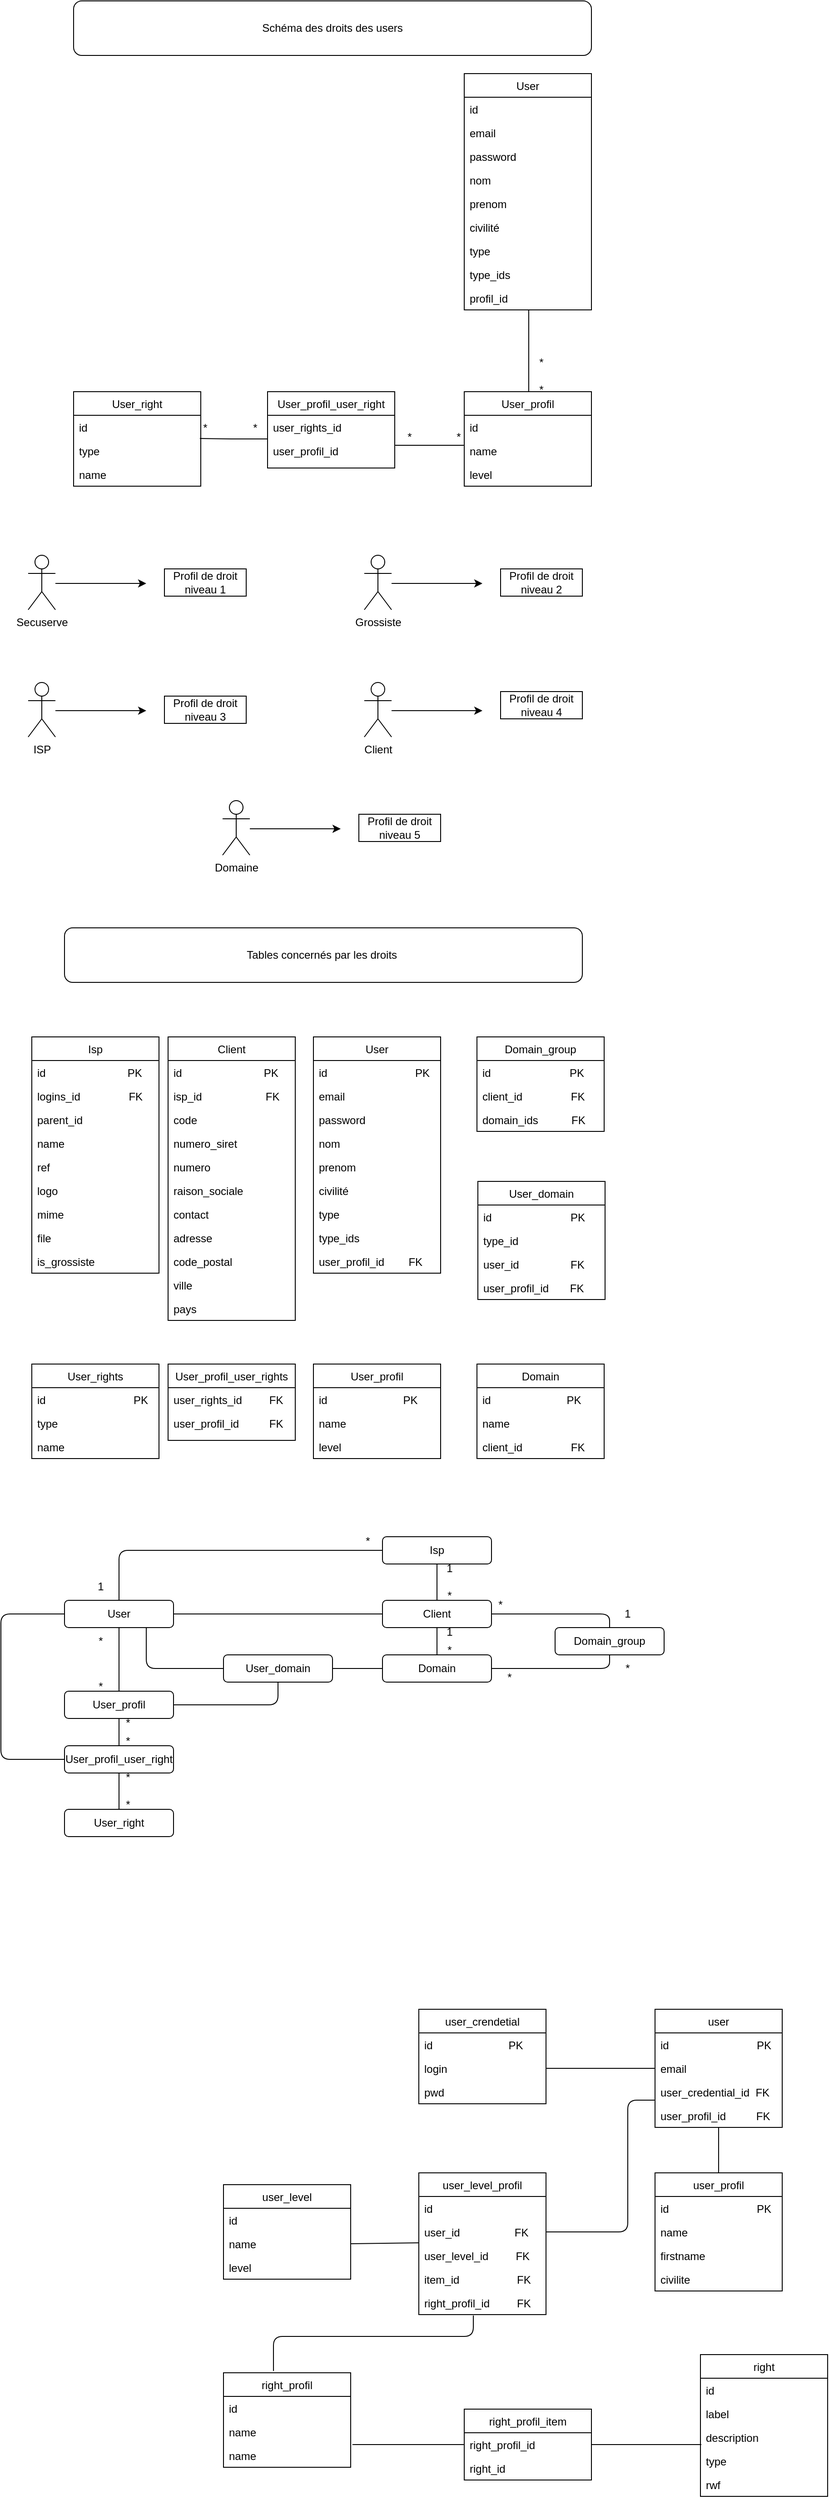 <mxfile version="14.9.9" type="github">
  <diagram id="45M3cRJ7KHBeyDSTx4aS" name="Page-1">
    <mxGraphModel dx="946" dy="646" grid="1" gridSize="10" guides="1" tooltips="1" connect="1" arrows="1" fold="1" page="1" pageScale="1" pageWidth="827" pageHeight="1169" math="0" shadow="0">
      <root>
        <mxCell id="0" />
        <mxCell id="1" parent="0" />
        <mxCell id="QAtQywHzIfSUDznNIs5P-142" value="Secuserve" style="shape=umlActor;verticalLabelPosition=bottom;verticalAlign=top;html=1;outlineConnect=0;" parent="1" vertex="1">
          <mxGeometry x="240" y="1280" width="30" height="60" as="geometry" />
        </mxCell>
        <mxCell id="QAtQywHzIfSUDznNIs5P-143" value="" style="endArrow=classic;html=1;" parent="1" edge="1">
          <mxGeometry width="50" height="50" relative="1" as="geometry">
            <mxPoint x="270" y="1311" as="sourcePoint" />
            <mxPoint x="370" y="1311" as="targetPoint" />
          </mxGeometry>
        </mxCell>
        <mxCell id="QAtQywHzIfSUDznNIs5P-144" value="Profil de droit niveau 1" style="rounded=0;whiteSpace=wrap;html=1;" parent="1" vertex="1">
          <mxGeometry x="390" y="1295" width="90" height="30" as="geometry" />
        </mxCell>
        <mxCell id="QAtQywHzIfSUDznNIs5P-145" value="Grossiste" style="shape=umlActor;verticalLabelPosition=bottom;verticalAlign=top;html=1;outlineConnect=0;" parent="1" vertex="1">
          <mxGeometry x="610" y="1280" width="30" height="60" as="geometry" />
        </mxCell>
        <mxCell id="QAtQywHzIfSUDznNIs5P-146" value="" style="endArrow=classic;html=1;" parent="1" edge="1">
          <mxGeometry width="50" height="50" relative="1" as="geometry">
            <mxPoint x="640" y="1311" as="sourcePoint" />
            <mxPoint x="740" y="1311" as="targetPoint" />
          </mxGeometry>
        </mxCell>
        <mxCell id="QAtQywHzIfSUDznNIs5P-147" value="ISP" style="shape=umlActor;verticalLabelPosition=bottom;verticalAlign=top;html=1;outlineConnect=0;" parent="1" vertex="1">
          <mxGeometry x="240" y="1420" width="30" height="60" as="geometry" />
        </mxCell>
        <mxCell id="QAtQywHzIfSUDznNIs5P-148" value="" style="endArrow=classic;html=1;" parent="1" edge="1">
          <mxGeometry width="50" height="50" relative="1" as="geometry">
            <mxPoint x="270" y="1451" as="sourcePoint" />
            <mxPoint x="370" y="1451" as="targetPoint" />
          </mxGeometry>
        </mxCell>
        <mxCell id="QAtQywHzIfSUDznNIs5P-149" value="Client" style="shape=umlActor;verticalLabelPosition=bottom;verticalAlign=top;html=1;outlineConnect=0;" parent="1" vertex="1">
          <mxGeometry x="610" y="1420" width="30" height="60" as="geometry" />
        </mxCell>
        <mxCell id="QAtQywHzIfSUDznNIs5P-150" value="" style="endArrow=classic;html=1;" parent="1" edge="1">
          <mxGeometry width="50" height="50" relative="1" as="geometry">
            <mxPoint x="640" y="1451" as="sourcePoint" />
            <mxPoint x="740" y="1451" as="targetPoint" />
          </mxGeometry>
        </mxCell>
        <mxCell id="QAtQywHzIfSUDznNIs5P-151" value="Domaine" style="shape=umlActor;verticalLabelPosition=bottom;verticalAlign=top;html=1;outlineConnect=0;" parent="1" vertex="1">
          <mxGeometry x="454" y="1550" width="30" height="60" as="geometry" />
        </mxCell>
        <mxCell id="QAtQywHzIfSUDznNIs5P-152" value="" style="endArrow=classic;html=1;" parent="1" edge="1">
          <mxGeometry width="50" height="50" relative="1" as="geometry">
            <mxPoint x="484" y="1581" as="sourcePoint" />
            <mxPoint x="584" y="1581" as="targetPoint" />
          </mxGeometry>
        </mxCell>
        <mxCell id="QAtQywHzIfSUDznNIs5P-153" value="Profil de droit niveau&amp;nbsp;2" style="rounded=0;whiteSpace=wrap;html=1;" parent="1" vertex="1">
          <mxGeometry x="760" y="1295" width="90" height="30" as="geometry" />
        </mxCell>
        <mxCell id="QAtQywHzIfSUDznNIs5P-154" value="Profil de droit niveau&amp;nbsp;3" style="rounded=0;whiteSpace=wrap;html=1;" parent="1" vertex="1">
          <mxGeometry x="390" y="1435" width="90" height="30" as="geometry" />
        </mxCell>
        <mxCell id="QAtQywHzIfSUDznNIs5P-155" value="Profil de droit niveau&amp;nbsp;5" style="rounded=0;whiteSpace=wrap;html=1;" parent="1" vertex="1">
          <mxGeometry x="604" y="1565" width="90" height="30" as="geometry" />
        </mxCell>
        <mxCell id="QAtQywHzIfSUDznNIs5P-156" value="Profil de droit niveau&amp;nbsp;4" style="rounded=0;whiteSpace=wrap;html=1;" parent="1" vertex="1">
          <mxGeometry x="760" y="1430" width="90" height="30" as="geometry" />
        </mxCell>
        <mxCell id="QAtQywHzIfSUDznNIs5P-157" value="User_profil" style="swimlane;fontStyle=0;childLayout=stackLayout;horizontal=1;startSize=26;horizontalStack=0;resizeParent=1;resizeParentMax=0;resizeLast=0;collapsible=1;marginBottom=0;" parent="1" vertex="1">
          <mxGeometry x="720" y="1100" width="140" height="104" as="geometry">
            <mxRectangle x="560" y="170" width="90" height="26" as="alternateBounds" />
          </mxGeometry>
        </mxCell>
        <mxCell id="QAtQywHzIfSUDznNIs5P-158" value="id" style="text;strokeColor=none;fillColor=none;align=left;verticalAlign=top;spacingLeft=4;spacingRight=4;overflow=hidden;rotatable=0;points=[[0,0.5],[1,0.5]];portConstraint=eastwest;" parent="QAtQywHzIfSUDznNIs5P-157" vertex="1">
          <mxGeometry y="26" width="140" height="26" as="geometry" />
        </mxCell>
        <mxCell id="QAtQywHzIfSUDznNIs5P-159" value="name" style="text;strokeColor=none;fillColor=none;align=left;verticalAlign=top;spacingLeft=4;spacingRight=4;overflow=hidden;rotatable=0;points=[[0,0.5],[1,0.5]];portConstraint=eastwest;" parent="QAtQywHzIfSUDznNIs5P-157" vertex="1">
          <mxGeometry y="52" width="140" height="26" as="geometry" />
        </mxCell>
        <mxCell id="QAtQywHzIfSUDznNIs5P-160" value="level" style="text;strokeColor=none;fillColor=none;align=left;verticalAlign=top;spacingLeft=4;spacingRight=4;overflow=hidden;rotatable=0;points=[[0,0.5],[1,0.5]];portConstraint=eastwest;" parent="QAtQywHzIfSUDznNIs5P-157" vertex="1">
          <mxGeometry y="78" width="140" height="26" as="geometry" />
        </mxCell>
        <mxCell id="QAtQywHzIfSUDznNIs5P-161" value="User_right" style="swimlane;fontStyle=0;childLayout=stackLayout;horizontal=1;startSize=26;horizontalStack=0;resizeParent=1;resizeParentMax=0;resizeLast=0;collapsible=1;marginBottom=0;" parent="1" vertex="1">
          <mxGeometry x="290" y="1100" width="140" height="104" as="geometry">
            <mxRectangle x="130" y="170" width="90" height="26" as="alternateBounds" />
          </mxGeometry>
        </mxCell>
        <mxCell id="QAtQywHzIfSUDznNIs5P-162" value="id" style="text;strokeColor=none;fillColor=none;align=left;verticalAlign=top;spacingLeft=4;spacingRight=4;overflow=hidden;rotatable=0;points=[[0,0.5],[1,0.5]];portConstraint=eastwest;" parent="QAtQywHzIfSUDznNIs5P-161" vertex="1">
          <mxGeometry y="26" width="140" height="26" as="geometry" />
        </mxCell>
        <mxCell id="QAtQywHzIfSUDznNIs5P-163" value="type" style="text;strokeColor=none;fillColor=none;align=left;verticalAlign=top;spacingLeft=4;spacingRight=4;overflow=hidden;rotatable=0;points=[[0,0.5],[1,0.5]];portConstraint=eastwest;" parent="QAtQywHzIfSUDznNIs5P-161" vertex="1">
          <mxGeometry y="52" width="140" height="26" as="geometry" />
        </mxCell>
        <mxCell id="QAtQywHzIfSUDznNIs5P-164" value="name" style="text;strokeColor=none;fillColor=none;align=left;verticalAlign=top;spacingLeft=4;spacingRight=4;overflow=hidden;rotatable=0;points=[[0,0.5],[1,0.5]];portConstraint=eastwest;" parent="QAtQywHzIfSUDznNIs5P-161" vertex="1">
          <mxGeometry y="78" width="140" height="26" as="geometry" />
        </mxCell>
        <mxCell id="QAtQywHzIfSUDznNIs5P-165" value="User_profil_user_right" style="swimlane;fontStyle=0;childLayout=stackLayout;horizontal=1;startSize=26;horizontalStack=0;resizeParent=1;resizeParentMax=0;resizeLast=0;collapsible=1;marginBottom=0;" parent="1" vertex="1">
          <mxGeometry x="503.5" y="1100" width="140" height="84" as="geometry">
            <mxRectangle x="343.5" y="170" width="160" height="26" as="alternateBounds" />
          </mxGeometry>
        </mxCell>
        <mxCell id="QAtQywHzIfSUDznNIs5P-166" value="user_rights_id" style="text;strokeColor=none;fillColor=none;align=left;verticalAlign=top;spacingLeft=4;spacingRight=4;overflow=hidden;rotatable=0;points=[[0,0.5],[1,0.5]];portConstraint=eastwest;" parent="QAtQywHzIfSUDznNIs5P-165" vertex="1">
          <mxGeometry y="26" width="140" height="26" as="geometry" />
        </mxCell>
        <mxCell id="QAtQywHzIfSUDznNIs5P-167" value="user_profil_id" style="text;strokeColor=none;fillColor=none;align=left;verticalAlign=top;spacingLeft=4;spacingRight=4;overflow=hidden;rotatable=0;points=[[0,0.5],[1,0.5]];portConstraint=eastwest;" parent="QAtQywHzIfSUDznNIs5P-165" vertex="1">
          <mxGeometry y="52" width="140" height="32" as="geometry" />
        </mxCell>
        <mxCell id="QAtQywHzIfSUDznNIs5P-168" value="User" style="swimlane;fontStyle=0;childLayout=stackLayout;horizontal=1;startSize=26;horizontalStack=0;resizeParent=1;resizeParentMax=0;resizeLast=0;collapsible=1;marginBottom=0;" parent="1" vertex="1">
          <mxGeometry x="720" y="750" width="140" height="260" as="geometry">
            <mxRectangle x="560" y="-210" width="60" height="26" as="alternateBounds" />
          </mxGeometry>
        </mxCell>
        <mxCell id="QAtQywHzIfSUDznNIs5P-169" value="id" style="text;strokeColor=none;fillColor=none;align=left;verticalAlign=top;spacingLeft=4;spacingRight=4;overflow=hidden;rotatable=0;points=[[0,0.5],[1,0.5]];portConstraint=eastwest;" parent="QAtQywHzIfSUDznNIs5P-168" vertex="1">
          <mxGeometry y="26" width="140" height="26" as="geometry" />
        </mxCell>
        <mxCell id="QAtQywHzIfSUDznNIs5P-170" value="email" style="text;strokeColor=none;fillColor=none;align=left;verticalAlign=top;spacingLeft=4;spacingRight=4;overflow=hidden;rotatable=0;points=[[0,0.5],[1,0.5]];portConstraint=eastwest;" parent="QAtQywHzIfSUDznNIs5P-168" vertex="1">
          <mxGeometry y="52" width="140" height="26" as="geometry" />
        </mxCell>
        <mxCell id="QAtQywHzIfSUDznNIs5P-171" value="password" style="text;strokeColor=none;fillColor=none;align=left;verticalAlign=top;spacingLeft=4;spacingRight=4;overflow=hidden;rotatable=0;points=[[0,0.5],[1,0.5]];portConstraint=eastwest;" parent="QAtQywHzIfSUDznNIs5P-168" vertex="1">
          <mxGeometry y="78" width="140" height="26" as="geometry" />
        </mxCell>
        <mxCell id="QAtQywHzIfSUDznNIs5P-172" value="nom" style="text;strokeColor=none;fillColor=none;align=left;verticalAlign=top;spacingLeft=4;spacingRight=4;overflow=hidden;rotatable=0;points=[[0,0.5],[1,0.5]];portConstraint=eastwest;" parent="QAtQywHzIfSUDznNIs5P-168" vertex="1">
          <mxGeometry y="104" width="140" height="26" as="geometry" />
        </mxCell>
        <mxCell id="QAtQywHzIfSUDznNIs5P-173" value="prenom" style="text;strokeColor=none;fillColor=none;align=left;verticalAlign=top;spacingLeft=4;spacingRight=4;overflow=hidden;rotatable=0;points=[[0,0.5],[1,0.5]];portConstraint=eastwest;" parent="QAtQywHzIfSUDznNIs5P-168" vertex="1">
          <mxGeometry y="130" width="140" height="26" as="geometry" />
        </mxCell>
        <mxCell id="QAtQywHzIfSUDznNIs5P-174" value="civilité" style="text;strokeColor=none;fillColor=none;align=left;verticalAlign=top;spacingLeft=4;spacingRight=4;overflow=hidden;rotatable=0;points=[[0,0.5],[1,0.5]];portConstraint=eastwest;" parent="QAtQywHzIfSUDznNIs5P-168" vertex="1">
          <mxGeometry y="156" width="140" height="26" as="geometry" />
        </mxCell>
        <mxCell id="QAtQywHzIfSUDznNIs5P-175" value="type" style="text;strokeColor=none;fillColor=none;align=left;verticalAlign=top;spacingLeft=4;spacingRight=4;overflow=hidden;rotatable=0;points=[[0,0.5],[1,0.5]];portConstraint=eastwest;" parent="QAtQywHzIfSUDznNIs5P-168" vertex="1">
          <mxGeometry y="182" width="140" height="26" as="geometry" />
        </mxCell>
        <mxCell id="QAtQywHzIfSUDznNIs5P-176" value="type_ids" style="text;strokeColor=none;fillColor=none;align=left;verticalAlign=top;spacingLeft=4;spacingRight=4;overflow=hidden;rotatable=0;points=[[0,0.5],[1,0.5]];portConstraint=eastwest;" parent="QAtQywHzIfSUDznNIs5P-168" vertex="1">
          <mxGeometry y="208" width="140" height="26" as="geometry" />
        </mxCell>
        <mxCell id="QAtQywHzIfSUDznNIs5P-177" value="profil_id" style="text;strokeColor=none;fillColor=none;align=left;verticalAlign=top;spacingLeft=4;spacingRight=4;overflow=hidden;rotatable=0;points=[[0,0.5],[1,0.5]];portConstraint=eastwest;" parent="QAtQywHzIfSUDznNIs5P-168" vertex="1">
          <mxGeometry y="234" width="140" height="26" as="geometry" />
        </mxCell>
        <mxCell id="QAtQywHzIfSUDznNIs5P-178" value="*" style="text;html=1;strokeColor=none;fillColor=none;align=center;verticalAlign=middle;whiteSpace=wrap;rounded=0;" parent="1" vertex="1">
          <mxGeometry x="785" y="1088" width="40" height="20" as="geometry" />
        </mxCell>
        <mxCell id="QAtQywHzIfSUDznNIs5P-179" value="*" style="text;html=1;strokeColor=none;fillColor=none;align=center;verticalAlign=middle;whiteSpace=wrap;rounded=0;" parent="1" vertex="1">
          <mxGeometry x="785" y="1058" width="40" height="20" as="geometry" />
        </mxCell>
        <mxCell id="QAtQywHzIfSUDznNIs5P-180" value="*" style="text;html=1;strokeColor=none;fillColor=none;align=center;verticalAlign=middle;whiteSpace=wrap;rounded=0;" parent="1" vertex="1">
          <mxGeometry x="470" y="1130" width="40" height="20" as="geometry" />
        </mxCell>
        <mxCell id="QAtQywHzIfSUDznNIs5P-181" value="*" style="text;html=1;strokeColor=none;fillColor=none;align=center;verticalAlign=middle;whiteSpace=wrap;rounded=0;" parent="1" vertex="1">
          <mxGeometry x="415" y="1130" width="40" height="20" as="geometry" />
        </mxCell>
        <mxCell id="QAtQywHzIfSUDznNIs5P-182" value="" style="endArrow=none;html=1;entryX=0;entryY=0.269;entryDx=0;entryDy=0;entryPerimeter=0;" parent="1" target="QAtQywHzIfSUDznNIs5P-159" edge="1">
          <mxGeometry width="50" height="50" relative="1" as="geometry">
            <mxPoint x="644" y="1159" as="sourcePoint" />
            <mxPoint x="710" y="970" as="targetPoint" />
            <Array as="points">
              <mxPoint x="680" y="1159" />
            </Array>
          </mxGeometry>
        </mxCell>
        <mxCell id="QAtQywHzIfSUDznNIs5P-183" value="" style="endArrow=none;html=1;entryX=0;entryY=0.269;entryDx=0;entryDy=0;entryPerimeter=0;" parent="1" edge="1">
          <mxGeometry width="50" height="50" relative="1" as="geometry">
            <mxPoint x="429" y="1151.5" as="sourcePoint" />
            <mxPoint x="504" y="1151.984" as="targetPoint" />
            <Array as="points">
              <mxPoint x="464" y="1151.99" />
            </Array>
          </mxGeometry>
        </mxCell>
        <mxCell id="QAtQywHzIfSUDznNIs5P-184" value="" style="endArrow=none;html=1;" parent="1" edge="1">
          <mxGeometry width="50" height="50" relative="1" as="geometry">
            <mxPoint x="791" y="1100" as="sourcePoint" />
            <mxPoint x="791" y="1010" as="targetPoint" />
          </mxGeometry>
        </mxCell>
        <mxCell id="QAtQywHzIfSUDznNIs5P-185" value="*" style="text;html=1;strokeColor=none;fillColor=none;align=center;verticalAlign=middle;whiteSpace=wrap;rounded=0;" parent="1" vertex="1">
          <mxGeometry x="694" y="1140" width="40" height="20" as="geometry" />
        </mxCell>
        <mxCell id="QAtQywHzIfSUDznNIs5P-186" value="*" style="text;html=1;strokeColor=none;fillColor=none;align=center;verticalAlign=middle;whiteSpace=wrap;rounded=0;" parent="1" vertex="1">
          <mxGeometry x="640" y="1140" width="40" height="20" as="geometry" />
        </mxCell>
        <mxCell id="QAtQywHzIfSUDznNIs5P-187" value="User" style="swimlane;fontStyle=0;childLayout=stackLayout;horizontal=1;startSize=26;horizontalStack=0;resizeParent=1;resizeParentMax=0;resizeLast=0;collapsible=1;marginBottom=0;" parent="1" vertex="1">
          <mxGeometry x="554" y="1810" width="140" height="260" as="geometry">
            <mxRectangle x="560" y="-210" width="60" height="26" as="alternateBounds" />
          </mxGeometry>
        </mxCell>
        <mxCell id="QAtQywHzIfSUDznNIs5P-188" value="id                             PK" style="text;strokeColor=none;fillColor=none;align=left;verticalAlign=top;spacingLeft=4;spacingRight=4;overflow=hidden;rotatable=0;points=[[0,0.5],[1,0.5]];portConstraint=eastwest;" parent="QAtQywHzIfSUDznNIs5P-187" vertex="1">
          <mxGeometry y="26" width="140" height="26" as="geometry" />
        </mxCell>
        <mxCell id="QAtQywHzIfSUDznNIs5P-189" value="email" style="text;strokeColor=none;fillColor=none;align=left;verticalAlign=top;spacingLeft=4;spacingRight=4;overflow=hidden;rotatable=0;points=[[0,0.5],[1,0.5]];portConstraint=eastwest;" parent="QAtQywHzIfSUDznNIs5P-187" vertex="1">
          <mxGeometry y="52" width="140" height="26" as="geometry" />
        </mxCell>
        <mxCell id="QAtQywHzIfSUDznNIs5P-190" value="password" style="text;strokeColor=none;fillColor=none;align=left;verticalAlign=top;spacingLeft=4;spacingRight=4;overflow=hidden;rotatable=0;points=[[0,0.5],[1,0.5]];portConstraint=eastwest;" parent="QAtQywHzIfSUDznNIs5P-187" vertex="1">
          <mxGeometry y="78" width="140" height="26" as="geometry" />
        </mxCell>
        <mxCell id="QAtQywHzIfSUDznNIs5P-191" value="nom" style="text;strokeColor=none;fillColor=none;align=left;verticalAlign=top;spacingLeft=4;spacingRight=4;overflow=hidden;rotatable=0;points=[[0,0.5],[1,0.5]];portConstraint=eastwest;" parent="QAtQywHzIfSUDznNIs5P-187" vertex="1">
          <mxGeometry y="104" width="140" height="26" as="geometry" />
        </mxCell>
        <mxCell id="QAtQywHzIfSUDznNIs5P-192" value="prenom" style="text;strokeColor=none;fillColor=none;align=left;verticalAlign=top;spacingLeft=4;spacingRight=4;overflow=hidden;rotatable=0;points=[[0,0.5],[1,0.5]];portConstraint=eastwest;" parent="QAtQywHzIfSUDznNIs5P-187" vertex="1">
          <mxGeometry y="130" width="140" height="26" as="geometry" />
        </mxCell>
        <mxCell id="QAtQywHzIfSUDznNIs5P-193" value="civilité" style="text;strokeColor=none;fillColor=none;align=left;verticalAlign=top;spacingLeft=4;spacingRight=4;overflow=hidden;rotatable=0;points=[[0,0.5],[1,0.5]];portConstraint=eastwest;" parent="QAtQywHzIfSUDznNIs5P-187" vertex="1">
          <mxGeometry y="156" width="140" height="26" as="geometry" />
        </mxCell>
        <mxCell id="QAtQywHzIfSUDznNIs5P-194" value="type" style="text;strokeColor=none;fillColor=none;align=left;verticalAlign=top;spacingLeft=4;spacingRight=4;overflow=hidden;rotatable=0;points=[[0,0.5],[1,0.5]];portConstraint=eastwest;" parent="QAtQywHzIfSUDznNIs5P-187" vertex="1">
          <mxGeometry y="182" width="140" height="26" as="geometry" />
        </mxCell>
        <mxCell id="QAtQywHzIfSUDznNIs5P-195" value="type_ids" style="text;strokeColor=none;fillColor=none;align=left;verticalAlign=top;spacingLeft=4;spacingRight=4;overflow=hidden;rotatable=0;points=[[0,0.5],[1,0.5]];portConstraint=eastwest;" parent="QAtQywHzIfSUDznNIs5P-187" vertex="1">
          <mxGeometry y="208" width="140" height="26" as="geometry" />
        </mxCell>
        <mxCell id="QAtQywHzIfSUDznNIs5P-196" value="user_profil_id        FK&#xa;" style="text;strokeColor=none;fillColor=none;align=left;verticalAlign=top;spacingLeft=4;spacingRight=4;overflow=hidden;rotatable=0;points=[[0,0.5],[1,0.5]];portConstraint=eastwest;" parent="QAtQywHzIfSUDznNIs5P-187" vertex="1">
          <mxGeometry y="234" width="140" height="26" as="geometry" />
        </mxCell>
        <mxCell id="QAtQywHzIfSUDznNIs5P-197" value="Isp" style="swimlane;fontStyle=0;childLayout=stackLayout;horizontal=1;startSize=26;horizontalStack=0;resizeParent=1;resizeParentMax=0;resizeLast=0;collapsible=1;marginBottom=0;" parent="1" vertex="1">
          <mxGeometry x="244" y="1810" width="140" height="260" as="geometry">
            <mxRectangle x="280" y="-130" width="50" height="26" as="alternateBounds" />
          </mxGeometry>
        </mxCell>
        <mxCell id="QAtQywHzIfSUDznNIs5P-198" value="id                           PK" style="text;strokeColor=none;fillColor=none;align=left;verticalAlign=top;spacingLeft=4;spacingRight=4;overflow=hidden;rotatable=0;points=[[0,0.5],[1,0.5]];portConstraint=eastwest;" parent="QAtQywHzIfSUDznNIs5P-197" vertex="1">
          <mxGeometry y="26" width="140" height="26" as="geometry" />
        </mxCell>
        <mxCell id="QAtQywHzIfSUDznNIs5P-199" value="logins_id                FK" style="text;strokeColor=none;fillColor=none;align=left;verticalAlign=top;spacingLeft=4;spacingRight=4;overflow=hidden;rotatable=0;points=[[0,0.5],[1,0.5]];portConstraint=eastwest;" parent="QAtQywHzIfSUDznNIs5P-197" vertex="1">
          <mxGeometry y="52" width="140" height="26" as="geometry" />
        </mxCell>
        <mxCell id="QAtQywHzIfSUDznNIs5P-200" value="parent_id" style="text;strokeColor=none;fillColor=none;align=left;verticalAlign=top;spacingLeft=4;spacingRight=4;overflow=hidden;rotatable=0;points=[[0,0.5],[1,0.5]];portConstraint=eastwest;" parent="QAtQywHzIfSUDznNIs5P-197" vertex="1">
          <mxGeometry y="78" width="140" height="26" as="geometry" />
        </mxCell>
        <mxCell id="QAtQywHzIfSUDznNIs5P-201" value="name" style="text;strokeColor=none;fillColor=none;align=left;verticalAlign=top;spacingLeft=4;spacingRight=4;overflow=hidden;rotatable=0;points=[[0,0.5],[1,0.5]];portConstraint=eastwest;" parent="QAtQywHzIfSUDznNIs5P-197" vertex="1">
          <mxGeometry y="104" width="140" height="26" as="geometry" />
        </mxCell>
        <mxCell id="QAtQywHzIfSUDznNIs5P-202" value="ref" style="text;strokeColor=none;fillColor=none;align=left;verticalAlign=top;spacingLeft=4;spacingRight=4;overflow=hidden;rotatable=0;points=[[0,0.5],[1,0.5]];portConstraint=eastwest;" parent="QAtQywHzIfSUDznNIs5P-197" vertex="1">
          <mxGeometry y="130" width="140" height="26" as="geometry" />
        </mxCell>
        <mxCell id="QAtQywHzIfSUDznNIs5P-203" value="logo" style="text;strokeColor=none;fillColor=none;align=left;verticalAlign=top;spacingLeft=4;spacingRight=4;overflow=hidden;rotatable=0;points=[[0,0.5],[1,0.5]];portConstraint=eastwest;" parent="QAtQywHzIfSUDznNIs5P-197" vertex="1">
          <mxGeometry y="156" width="140" height="26" as="geometry" />
        </mxCell>
        <mxCell id="QAtQywHzIfSUDznNIs5P-204" value="mime" style="text;strokeColor=none;fillColor=none;align=left;verticalAlign=top;spacingLeft=4;spacingRight=4;overflow=hidden;rotatable=0;points=[[0,0.5],[1,0.5]];portConstraint=eastwest;" parent="QAtQywHzIfSUDznNIs5P-197" vertex="1">
          <mxGeometry y="182" width="140" height="26" as="geometry" />
        </mxCell>
        <mxCell id="QAtQywHzIfSUDznNIs5P-205" value="file" style="text;strokeColor=none;fillColor=none;align=left;verticalAlign=top;spacingLeft=4;spacingRight=4;overflow=hidden;rotatable=0;points=[[0,0.5],[1,0.5]];portConstraint=eastwest;" parent="QAtQywHzIfSUDznNIs5P-197" vertex="1">
          <mxGeometry y="208" width="140" height="26" as="geometry" />
        </mxCell>
        <mxCell id="QAtQywHzIfSUDznNIs5P-206" value="is_grossiste" style="text;strokeColor=none;fillColor=none;align=left;verticalAlign=top;spacingLeft=4;spacingRight=4;overflow=hidden;rotatable=0;points=[[0,0.5],[1,0.5]];portConstraint=eastwest;" parent="QAtQywHzIfSUDznNIs5P-197" vertex="1">
          <mxGeometry y="234" width="140" height="26" as="geometry" />
        </mxCell>
        <mxCell id="QAtQywHzIfSUDznNIs5P-207" value="Client" style="swimlane;fontStyle=0;childLayout=stackLayout;horizontal=1;startSize=26;horizontalStack=0;resizeParent=1;resizeParentMax=0;resizeLast=0;collapsible=1;marginBottom=0;" parent="1" vertex="1">
          <mxGeometry x="394" y="1810" width="140" height="312" as="geometry">
            <mxRectangle x="280" y="-130" width="50" height="26" as="alternateBounds" />
          </mxGeometry>
        </mxCell>
        <mxCell id="QAtQywHzIfSUDznNIs5P-208" value="id                           PK" style="text;strokeColor=none;fillColor=none;align=left;verticalAlign=top;spacingLeft=4;spacingRight=4;overflow=hidden;rotatable=0;points=[[0,0.5],[1,0.5]];portConstraint=eastwest;" parent="QAtQywHzIfSUDznNIs5P-207" vertex="1">
          <mxGeometry y="26" width="140" height="26" as="geometry" />
        </mxCell>
        <mxCell id="QAtQywHzIfSUDznNIs5P-209" value="isp_id                     FK" style="text;strokeColor=none;fillColor=none;align=left;verticalAlign=top;spacingLeft=4;spacingRight=4;overflow=hidden;rotatable=0;points=[[0,0.5],[1,0.5]];portConstraint=eastwest;" parent="QAtQywHzIfSUDznNIs5P-207" vertex="1">
          <mxGeometry y="52" width="140" height="26" as="geometry" />
        </mxCell>
        <mxCell id="QAtQywHzIfSUDznNIs5P-210" value="code" style="text;strokeColor=none;fillColor=none;align=left;verticalAlign=top;spacingLeft=4;spacingRight=4;overflow=hidden;rotatable=0;points=[[0,0.5],[1,0.5]];portConstraint=eastwest;" parent="QAtQywHzIfSUDznNIs5P-207" vertex="1">
          <mxGeometry y="78" width="140" height="26" as="geometry" />
        </mxCell>
        <mxCell id="QAtQywHzIfSUDznNIs5P-211" value="numero_siret" style="text;strokeColor=none;fillColor=none;align=left;verticalAlign=top;spacingLeft=4;spacingRight=4;overflow=hidden;rotatable=0;points=[[0,0.5],[1,0.5]];portConstraint=eastwest;" parent="QAtQywHzIfSUDznNIs5P-207" vertex="1">
          <mxGeometry y="104" width="140" height="26" as="geometry" />
        </mxCell>
        <mxCell id="QAtQywHzIfSUDznNIs5P-212" value="numero" style="text;strokeColor=none;fillColor=none;align=left;verticalAlign=top;spacingLeft=4;spacingRight=4;overflow=hidden;rotatable=0;points=[[0,0.5],[1,0.5]];portConstraint=eastwest;" parent="QAtQywHzIfSUDznNIs5P-207" vertex="1">
          <mxGeometry y="130" width="140" height="26" as="geometry" />
        </mxCell>
        <mxCell id="QAtQywHzIfSUDznNIs5P-213" value="raison_sociale" style="text;strokeColor=none;fillColor=none;align=left;verticalAlign=top;spacingLeft=4;spacingRight=4;overflow=hidden;rotatable=0;points=[[0,0.5],[1,0.5]];portConstraint=eastwest;" parent="QAtQywHzIfSUDznNIs5P-207" vertex="1">
          <mxGeometry y="156" width="140" height="26" as="geometry" />
        </mxCell>
        <mxCell id="QAtQywHzIfSUDznNIs5P-214" value="contact" style="text;strokeColor=none;fillColor=none;align=left;verticalAlign=top;spacingLeft=4;spacingRight=4;overflow=hidden;rotatable=0;points=[[0,0.5],[1,0.5]];portConstraint=eastwest;" parent="QAtQywHzIfSUDznNIs5P-207" vertex="1">
          <mxGeometry y="182" width="140" height="26" as="geometry" />
        </mxCell>
        <mxCell id="QAtQywHzIfSUDznNIs5P-215" value="adresse" style="text;strokeColor=none;fillColor=none;align=left;verticalAlign=top;spacingLeft=4;spacingRight=4;overflow=hidden;rotatable=0;points=[[0,0.5],[1,0.5]];portConstraint=eastwest;" parent="QAtQywHzIfSUDznNIs5P-207" vertex="1">
          <mxGeometry y="208" width="140" height="26" as="geometry" />
        </mxCell>
        <mxCell id="QAtQywHzIfSUDznNIs5P-216" value="code_postal" style="text;strokeColor=none;fillColor=none;align=left;verticalAlign=top;spacingLeft=4;spacingRight=4;overflow=hidden;rotatable=0;points=[[0,0.5],[1,0.5]];portConstraint=eastwest;" parent="QAtQywHzIfSUDznNIs5P-207" vertex="1">
          <mxGeometry y="234" width="140" height="26" as="geometry" />
        </mxCell>
        <mxCell id="QAtQywHzIfSUDznNIs5P-217" value="ville" style="text;strokeColor=none;fillColor=none;align=left;verticalAlign=top;spacingLeft=4;spacingRight=4;overflow=hidden;rotatable=0;points=[[0,0.5],[1,0.5]];portConstraint=eastwest;" parent="QAtQywHzIfSUDznNIs5P-207" vertex="1">
          <mxGeometry y="260" width="140" height="26" as="geometry" />
        </mxCell>
        <mxCell id="QAtQywHzIfSUDznNIs5P-218" value="pays" style="text;strokeColor=none;fillColor=none;align=left;verticalAlign=top;spacingLeft=4;spacingRight=4;overflow=hidden;rotatable=0;points=[[0,0.5],[1,0.5]];portConstraint=eastwest;" parent="QAtQywHzIfSUDznNIs5P-207" vertex="1">
          <mxGeometry y="286" width="140" height="26" as="geometry" />
        </mxCell>
        <mxCell id="QAtQywHzIfSUDznNIs5P-219" value="Schéma des droits des users" style="rounded=1;whiteSpace=wrap;html=1;" parent="1" vertex="1">
          <mxGeometry x="290" y="670" width="570" height="60" as="geometry" />
        </mxCell>
        <mxCell id="QAtQywHzIfSUDznNIs5P-220" value="Tables concernés par les droits&amp;nbsp;" style="rounded=1;whiteSpace=wrap;html=1;" parent="1" vertex="1">
          <mxGeometry x="280" y="1690" width="570" height="60" as="geometry" />
        </mxCell>
        <mxCell id="QAtQywHzIfSUDznNIs5P-221" value="Domain_group" style="swimlane;fontStyle=0;childLayout=stackLayout;horizontal=1;startSize=26;horizontalStack=0;resizeParent=1;resizeParentMax=0;resizeLast=0;collapsible=1;marginBottom=0;" parent="1" vertex="1">
          <mxGeometry x="734" y="1810" width="140" height="104" as="geometry">
            <mxRectangle x="280" y="-130" width="50" height="26" as="alternateBounds" />
          </mxGeometry>
        </mxCell>
        <mxCell id="QAtQywHzIfSUDznNIs5P-222" value="id                          PK" style="text;strokeColor=none;fillColor=none;align=left;verticalAlign=top;spacingLeft=4;spacingRight=4;overflow=hidden;rotatable=0;points=[[0,0.5],[1,0.5]];portConstraint=eastwest;" parent="QAtQywHzIfSUDznNIs5P-221" vertex="1">
          <mxGeometry y="26" width="140" height="26" as="geometry" />
        </mxCell>
        <mxCell id="QAtQywHzIfSUDznNIs5P-223" value="client_id                FK" style="text;strokeColor=none;fillColor=none;align=left;verticalAlign=top;spacingLeft=4;spacingRight=4;overflow=hidden;rotatable=0;points=[[0,0.5],[1,0.5]];portConstraint=eastwest;" parent="QAtQywHzIfSUDznNIs5P-221" vertex="1">
          <mxGeometry y="52" width="140" height="26" as="geometry" />
        </mxCell>
        <mxCell id="QAtQywHzIfSUDznNIs5P-224" value="domain_ids           FK" style="text;strokeColor=none;fillColor=none;align=left;verticalAlign=top;spacingLeft=4;spacingRight=4;overflow=hidden;rotatable=0;points=[[0,0.5],[1,0.5]];portConstraint=eastwest;" parent="QAtQywHzIfSUDznNIs5P-221" vertex="1">
          <mxGeometry y="78" width="140" height="26" as="geometry" />
        </mxCell>
        <mxCell id="QAtQywHzIfSUDznNIs5P-225" value="User_rights" style="swimlane;fontStyle=0;childLayout=stackLayout;horizontal=1;startSize=26;horizontalStack=0;resizeParent=1;resizeParentMax=0;resizeLast=0;collapsible=1;marginBottom=0;" parent="1" vertex="1">
          <mxGeometry x="244" y="2170" width="140" height="104" as="geometry">
            <mxRectangle x="130" y="170" width="90" height="26" as="alternateBounds" />
          </mxGeometry>
        </mxCell>
        <mxCell id="QAtQywHzIfSUDznNIs5P-226" value="id                             PK" style="text;strokeColor=none;fillColor=none;align=left;verticalAlign=top;spacingLeft=4;spacingRight=4;overflow=hidden;rotatable=0;points=[[0,0.5],[1,0.5]];portConstraint=eastwest;" parent="QAtQywHzIfSUDznNIs5P-225" vertex="1">
          <mxGeometry y="26" width="140" height="26" as="geometry" />
        </mxCell>
        <mxCell id="QAtQywHzIfSUDznNIs5P-227" value="type" style="text;strokeColor=none;fillColor=none;align=left;verticalAlign=top;spacingLeft=4;spacingRight=4;overflow=hidden;rotatable=0;points=[[0,0.5],[1,0.5]];portConstraint=eastwest;" parent="QAtQywHzIfSUDznNIs5P-225" vertex="1">
          <mxGeometry y="52" width="140" height="26" as="geometry" />
        </mxCell>
        <mxCell id="QAtQywHzIfSUDznNIs5P-228" value="name" style="text;strokeColor=none;fillColor=none;align=left;verticalAlign=top;spacingLeft=4;spacingRight=4;overflow=hidden;rotatable=0;points=[[0,0.5],[1,0.5]];portConstraint=eastwest;" parent="QAtQywHzIfSUDznNIs5P-225" vertex="1">
          <mxGeometry y="78" width="140" height="26" as="geometry" />
        </mxCell>
        <mxCell id="QAtQywHzIfSUDznNIs5P-229" value="User_profil_user_rights" style="swimlane;fontStyle=0;childLayout=stackLayout;horizontal=1;startSize=26;horizontalStack=0;resizeParent=1;resizeParentMax=0;resizeLast=0;collapsible=1;marginBottom=0;" parent="1" vertex="1">
          <mxGeometry x="394" y="2170" width="140" height="84" as="geometry">
            <mxRectangle x="343.5" y="170" width="160" height="26" as="alternateBounds" />
          </mxGeometry>
        </mxCell>
        <mxCell id="QAtQywHzIfSUDznNIs5P-230" value="user_rights_id         FK" style="text;strokeColor=none;fillColor=none;align=left;verticalAlign=top;spacingLeft=4;spacingRight=4;overflow=hidden;rotatable=0;points=[[0,0.5],[1,0.5]];portConstraint=eastwest;" parent="QAtQywHzIfSUDznNIs5P-229" vertex="1">
          <mxGeometry y="26" width="140" height="26" as="geometry" />
        </mxCell>
        <mxCell id="QAtQywHzIfSUDznNIs5P-231" value="user_profil_id          FK" style="text;strokeColor=none;fillColor=none;align=left;verticalAlign=top;spacingLeft=4;spacingRight=4;overflow=hidden;rotatable=0;points=[[0,0.5],[1,0.5]];portConstraint=eastwest;" parent="QAtQywHzIfSUDznNIs5P-229" vertex="1">
          <mxGeometry y="52" width="140" height="32" as="geometry" />
        </mxCell>
        <mxCell id="QAtQywHzIfSUDznNIs5P-232" value="User_profil" style="swimlane;fontStyle=0;childLayout=stackLayout;horizontal=1;startSize=26;horizontalStack=0;resizeParent=1;resizeParentMax=0;resizeLast=0;collapsible=1;marginBottom=0;" parent="1" vertex="1">
          <mxGeometry x="554" y="2170" width="140" height="104" as="geometry">
            <mxRectangle x="560" y="170" width="90" height="26" as="alternateBounds" />
          </mxGeometry>
        </mxCell>
        <mxCell id="QAtQywHzIfSUDznNIs5P-233" value="id                         PK" style="text;strokeColor=none;fillColor=none;align=left;verticalAlign=top;spacingLeft=4;spacingRight=4;overflow=hidden;rotatable=0;points=[[0,0.5],[1,0.5]];portConstraint=eastwest;" parent="QAtQywHzIfSUDznNIs5P-232" vertex="1">
          <mxGeometry y="26" width="140" height="26" as="geometry" />
        </mxCell>
        <mxCell id="QAtQywHzIfSUDznNIs5P-234" value="name" style="text;strokeColor=none;fillColor=none;align=left;verticalAlign=top;spacingLeft=4;spacingRight=4;overflow=hidden;rotatable=0;points=[[0,0.5],[1,0.5]];portConstraint=eastwest;" parent="QAtQywHzIfSUDznNIs5P-232" vertex="1">
          <mxGeometry y="52" width="140" height="26" as="geometry" />
        </mxCell>
        <mxCell id="QAtQywHzIfSUDznNIs5P-235" value="level" style="text;strokeColor=none;fillColor=none;align=left;verticalAlign=top;spacingLeft=4;spacingRight=4;overflow=hidden;rotatable=0;points=[[0,0.5],[1,0.5]];portConstraint=eastwest;" parent="QAtQywHzIfSUDznNIs5P-232" vertex="1">
          <mxGeometry y="78" width="140" height="26" as="geometry" />
        </mxCell>
        <mxCell id="QAtQywHzIfSUDznNIs5P-236" value="Domain" style="swimlane;fontStyle=0;childLayout=stackLayout;horizontal=1;startSize=26;horizontalStack=0;resizeParent=1;resizeParentMax=0;resizeLast=0;collapsible=1;marginBottom=0;" parent="1" vertex="1">
          <mxGeometry x="734" y="2170" width="140" height="104" as="geometry">
            <mxRectangle x="560" y="170" width="90" height="26" as="alternateBounds" />
          </mxGeometry>
        </mxCell>
        <mxCell id="QAtQywHzIfSUDznNIs5P-237" value="id                         PK" style="text;strokeColor=none;fillColor=none;align=left;verticalAlign=top;spacingLeft=4;spacingRight=4;overflow=hidden;rotatable=0;points=[[0,0.5],[1,0.5]];portConstraint=eastwest;" parent="QAtQywHzIfSUDznNIs5P-236" vertex="1">
          <mxGeometry y="26" width="140" height="26" as="geometry" />
        </mxCell>
        <mxCell id="QAtQywHzIfSUDznNIs5P-238" value="name" style="text;strokeColor=none;fillColor=none;align=left;verticalAlign=top;spacingLeft=4;spacingRight=4;overflow=hidden;rotatable=0;points=[[0,0.5],[1,0.5]];portConstraint=eastwest;" parent="QAtQywHzIfSUDznNIs5P-236" vertex="1">
          <mxGeometry y="52" width="140" height="26" as="geometry" />
        </mxCell>
        <mxCell id="QAtQywHzIfSUDznNIs5P-239" value="client_id                FK" style="text;strokeColor=none;fillColor=none;align=left;verticalAlign=top;spacingLeft=4;spacingRight=4;overflow=hidden;rotatable=0;points=[[0,0.5],[1,0.5]];portConstraint=eastwest;" parent="QAtQywHzIfSUDznNIs5P-236" vertex="1">
          <mxGeometry y="78" width="140" height="26" as="geometry" />
        </mxCell>
        <mxCell id="QAtQywHzIfSUDznNIs5P-240" value="User_domain" style="swimlane;fontStyle=0;childLayout=stackLayout;horizontal=1;startSize=26;horizontalStack=0;resizeParent=1;resizeParentMax=0;resizeLast=0;collapsible=1;marginBottom=0;" parent="1" vertex="1">
          <mxGeometry x="735" y="1969" width="140" height="130" as="geometry">
            <mxRectangle x="560" y="170" width="90" height="26" as="alternateBounds" />
          </mxGeometry>
        </mxCell>
        <mxCell id="QAtQywHzIfSUDznNIs5P-241" value="id                          PK" style="text;strokeColor=none;fillColor=none;align=left;verticalAlign=top;spacingLeft=4;spacingRight=4;overflow=hidden;rotatable=0;points=[[0,0.5],[1,0.5]];portConstraint=eastwest;" parent="QAtQywHzIfSUDznNIs5P-240" vertex="1">
          <mxGeometry y="26" width="140" height="26" as="geometry" />
        </mxCell>
        <mxCell id="QAtQywHzIfSUDznNIs5P-242" value="type_id                " style="text;strokeColor=none;fillColor=none;align=left;verticalAlign=top;spacingLeft=4;spacingRight=4;overflow=hidden;rotatable=0;points=[[0,0.5],[1,0.5]];portConstraint=eastwest;" parent="QAtQywHzIfSUDznNIs5P-240" vertex="1">
          <mxGeometry y="52" width="140" height="26" as="geometry" />
        </mxCell>
        <mxCell id="QAtQywHzIfSUDznNIs5P-243" value="user_id                 FK" style="text;strokeColor=none;fillColor=none;align=left;verticalAlign=top;spacingLeft=4;spacingRight=4;overflow=hidden;rotatable=0;points=[[0,0.5],[1,0.5]];portConstraint=eastwest;" parent="QAtQywHzIfSUDznNIs5P-240" vertex="1">
          <mxGeometry y="78" width="140" height="26" as="geometry" />
        </mxCell>
        <mxCell id="QAtQywHzIfSUDznNIs5P-244" value="user_profil_id       FK" style="text;strokeColor=none;fillColor=none;align=left;verticalAlign=top;spacingLeft=4;spacingRight=4;overflow=hidden;rotatable=0;points=[[0,0.5],[1,0.5]];portConstraint=eastwest;" parent="QAtQywHzIfSUDznNIs5P-240" vertex="1">
          <mxGeometry y="104" width="140" height="26" as="geometry" />
        </mxCell>
        <mxCell id="QAtQywHzIfSUDznNIs5P-245" value="Isp" style="rounded=1;whiteSpace=wrap;html=1;" parent="1" vertex="1">
          <mxGeometry x="630" y="2360" width="120" height="30" as="geometry" />
        </mxCell>
        <mxCell id="QAtQywHzIfSUDznNIs5P-246" value="Client" style="rounded=1;whiteSpace=wrap;html=1;" parent="1" vertex="1">
          <mxGeometry x="630" y="2430" width="120" height="30" as="geometry" />
        </mxCell>
        <mxCell id="QAtQywHzIfSUDznNIs5P-247" value="Domain_group" style="rounded=1;whiteSpace=wrap;html=1;" parent="1" vertex="1">
          <mxGeometry x="820" y="2460" width="120" height="30" as="geometry" />
        </mxCell>
        <mxCell id="QAtQywHzIfSUDznNIs5P-248" value="User_domain" style="rounded=1;whiteSpace=wrap;html=1;" parent="1" vertex="1">
          <mxGeometry x="455" y="2490" width="120" height="30" as="geometry" />
        </mxCell>
        <mxCell id="QAtQywHzIfSUDznNIs5P-249" value="User_profil_user_right" style="rounded=1;whiteSpace=wrap;html=1;" parent="1" vertex="1">
          <mxGeometry x="280" y="2590" width="120" height="30" as="geometry" />
        </mxCell>
        <mxCell id="QAtQywHzIfSUDznNIs5P-250" value="User_profil" style="rounded=1;whiteSpace=wrap;html=1;" parent="1" vertex="1">
          <mxGeometry x="280" y="2530" width="120" height="30" as="geometry" />
        </mxCell>
        <mxCell id="QAtQywHzIfSUDznNIs5P-251" value="User_right" style="rounded=1;whiteSpace=wrap;html=1;" parent="1" vertex="1">
          <mxGeometry x="280" y="2660" width="120" height="30" as="geometry" />
        </mxCell>
        <mxCell id="QAtQywHzIfSUDznNIs5P-252" value="User" style="rounded=1;whiteSpace=wrap;html=1;" parent="1" vertex="1">
          <mxGeometry x="280" y="2430" width="120" height="30" as="geometry" />
        </mxCell>
        <mxCell id="QAtQywHzIfSUDznNIs5P-253" value="Domain" style="rounded=1;whiteSpace=wrap;html=1;" parent="1" vertex="1">
          <mxGeometry x="630" y="2490" width="120" height="30" as="geometry" />
        </mxCell>
        <mxCell id="QAtQywHzIfSUDznNIs5P-254" value="1" style="text;html=1;strokeColor=none;fillColor=none;align=center;verticalAlign=middle;whiteSpace=wrap;rounded=0;" parent="1" vertex="1">
          <mxGeometry x="694" y="2390" width="20" height="10" as="geometry" />
        </mxCell>
        <mxCell id="QAtQywHzIfSUDznNIs5P-255" value="*" style="text;html=1;strokeColor=none;fillColor=none;align=center;verticalAlign=middle;whiteSpace=wrap;rounded=0;" parent="1" vertex="1">
          <mxGeometry x="694" y="2420" width="20" height="10" as="geometry" />
        </mxCell>
        <mxCell id="QAtQywHzIfSUDznNIs5P-256" value="" style="endArrow=none;html=1;exitX=0.5;exitY=0;exitDx=0;exitDy=0;entryX=0;entryY=0.5;entryDx=0;entryDy=0;" parent="1" source="QAtQywHzIfSUDznNIs5P-252" target="QAtQywHzIfSUDznNIs5P-245" edge="1">
          <mxGeometry width="50" height="50" relative="1" as="geometry">
            <mxPoint x="430" y="2300" as="sourcePoint" />
            <mxPoint x="480" y="2250" as="targetPoint" />
            <Array as="points">
              <mxPoint x="340" y="2375" />
            </Array>
          </mxGeometry>
        </mxCell>
        <mxCell id="QAtQywHzIfSUDznNIs5P-257" value="" style="endArrow=none;html=1;entryX=0.5;entryY=1;entryDx=0;entryDy=0;" parent="1" target="QAtQywHzIfSUDznNIs5P-245" edge="1">
          <mxGeometry width="50" height="50" relative="1" as="geometry">
            <mxPoint x="690" y="2430" as="sourcePoint" />
            <mxPoint x="480" y="2250" as="targetPoint" />
          </mxGeometry>
        </mxCell>
        <mxCell id="QAtQywHzIfSUDznNIs5P-258" value="" style="endArrow=none;html=1;exitX=1;exitY=0.5;exitDx=0;exitDy=0;entryX=0.5;entryY=1;entryDx=0;entryDy=0;" parent="1" source="QAtQywHzIfSUDznNIs5P-253" target="QAtQywHzIfSUDznNIs5P-247" edge="1">
          <mxGeometry width="50" height="50" relative="1" as="geometry">
            <mxPoint x="430" y="2300" as="sourcePoint" />
            <mxPoint x="480" y="2250" as="targetPoint" />
            <Array as="points">
              <mxPoint x="880" y="2505" />
            </Array>
          </mxGeometry>
        </mxCell>
        <mxCell id="QAtQywHzIfSUDznNIs5P-259" value="" style="endArrow=none;html=1;exitX=0.5;exitY=0;exitDx=0;exitDy=0;entryX=1;entryY=0.5;entryDx=0;entryDy=0;" parent="1" source="QAtQywHzIfSUDznNIs5P-247" target="QAtQywHzIfSUDznNIs5P-246" edge="1">
          <mxGeometry width="50" height="50" relative="1" as="geometry">
            <mxPoint x="430" y="2300" as="sourcePoint" />
            <mxPoint x="480" y="2250" as="targetPoint" />
            <Array as="points">
              <mxPoint x="880" y="2445" />
            </Array>
          </mxGeometry>
        </mxCell>
        <mxCell id="QAtQywHzIfSUDznNIs5P-260" value="" style="endArrow=none;html=1;exitX=1;exitY=0.5;exitDx=0;exitDy=0;entryX=0;entryY=0.5;entryDx=0;entryDy=0;" parent="1" source="QAtQywHzIfSUDznNIs5P-252" target="QAtQywHzIfSUDznNIs5P-246" edge="1">
          <mxGeometry width="50" height="50" relative="1" as="geometry">
            <mxPoint x="430" y="2300" as="sourcePoint" />
            <mxPoint x="480" y="2250" as="targetPoint" />
          </mxGeometry>
        </mxCell>
        <mxCell id="QAtQywHzIfSUDznNIs5P-261" value="" style="endArrow=none;html=1;exitX=1;exitY=0.5;exitDx=0;exitDy=0;entryX=0;entryY=0.5;entryDx=0;entryDy=0;" parent="1" source="QAtQywHzIfSUDznNIs5P-248" target="QAtQywHzIfSUDznNIs5P-253" edge="1">
          <mxGeometry width="50" height="50" relative="1" as="geometry">
            <mxPoint x="430" y="2300" as="sourcePoint" />
            <mxPoint x="480" y="2250" as="targetPoint" />
          </mxGeometry>
        </mxCell>
        <mxCell id="QAtQywHzIfSUDznNIs5P-262" value="" style="endArrow=none;html=1;exitX=1;exitY=0.5;exitDx=0;exitDy=0;entryX=0.5;entryY=1;entryDx=0;entryDy=0;" parent="1" source="QAtQywHzIfSUDznNIs5P-250" target="QAtQywHzIfSUDznNIs5P-248" edge="1">
          <mxGeometry width="50" height="50" relative="1" as="geometry">
            <mxPoint x="430" y="2300" as="sourcePoint" />
            <mxPoint x="480" y="2250" as="targetPoint" />
            <Array as="points">
              <mxPoint x="515" y="2545" />
            </Array>
          </mxGeometry>
        </mxCell>
        <mxCell id="QAtQywHzIfSUDznNIs5P-263" value="" style="endArrow=none;html=1;exitX=0.75;exitY=1;exitDx=0;exitDy=0;entryX=0;entryY=0.5;entryDx=0;entryDy=0;" parent="1" source="QAtQywHzIfSUDznNIs5P-252" target="QAtQywHzIfSUDznNIs5P-248" edge="1">
          <mxGeometry width="50" height="50" relative="1" as="geometry">
            <mxPoint x="370" y="2330" as="sourcePoint" />
            <mxPoint x="480" y="2250" as="targetPoint" />
            <Array as="points">
              <mxPoint x="370" y="2505" />
            </Array>
          </mxGeometry>
        </mxCell>
        <mxCell id="QAtQywHzIfSUDznNIs5P-264" value="" style="endArrow=none;html=1;exitX=0.5;exitY=0;exitDx=0;exitDy=0;entryX=0.5;entryY=1;entryDx=0;entryDy=0;" parent="1" source="QAtQywHzIfSUDznNIs5P-250" target="QAtQywHzIfSUDznNIs5P-252" edge="1">
          <mxGeometry width="50" height="50" relative="1" as="geometry">
            <mxPoint x="430" y="2300" as="sourcePoint" />
            <mxPoint x="480" y="2250" as="targetPoint" />
          </mxGeometry>
        </mxCell>
        <mxCell id="QAtQywHzIfSUDznNIs5P-265" value="" style="endArrow=none;html=1;exitX=0.5;exitY=0;exitDx=0;exitDy=0;entryX=0.5;entryY=1;entryDx=0;entryDy=0;" parent="1" source="QAtQywHzIfSUDznNIs5P-253" target="QAtQywHzIfSUDznNIs5P-246" edge="1">
          <mxGeometry width="50" height="50" relative="1" as="geometry">
            <mxPoint x="430" y="2300" as="sourcePoint" />
            <mxPoint x="480" y="2250" as="targetPoint" />
          </mxGeometry>
        </mxCell>
        <mxCell id="QAtQywHzIfSUDznNIs5P-266" value="" style="endArrow=none;html=1;exitX=0;exitY=0.5;exitDx=0;exitDy=0;entryX=0;entryY=0.5;entryDx=0;entryDy=0;" parent="1" source="QAtQywHzIfSUDznNIs5P-249" target="QAtQywHzIfSUDznNIs5P-252" edge="1">
          <mxGeometry width="50" height="50" relative="1" as="geometry">
            <mxPoint x="430" y="2300" as="sourcePoint" />
            <mxPoint x="480" y="2250" as="targetPoint" />
            <Array as="points">
              <mxPoint x="210" y="2605" />
              <mxPoint x="210" y="2530" />
              <mxPoint x="210" y="2445" />
            </Array>
          </mxGeometry>
        </mxCell>
        <mxCell id="QAtQywHzIfSUDznNIs5P-267" value="" style="endArrow=none;html=1;exitX=0.5;exitY=0;exitDx=0;exitDy=0;entryX=0.5;entryY=1;entryDx=0;entryDy=0;" parent="1" source="QAtQywHzIfSUDznNIs5P-249" target="QAtQywHzIfSUDznNIs5P-250" edge="1">
          <mxGeometry width="50" height="50" relative="1" as="geometry">
            <mxPoint x="430" y="2300" as="sourcePoint" />
            <mxPoint x="480" y="2250" as="targetPoint" />
          </mxGeometry>
        </mxCell>
        <mxCell id="QAtQywHzIfSUDznNIs5P-268" value="" style="endArrow=none;html=1;exitX=0.5;exitY=0;exitDx=0;exitDy=0;entryX=0.5;entryY=1;entryDx=0;entryDy=0;" parent="1" source="QAtQywHzIfSUDznNIs5P-251" target="QAtQywHzIfSUDznNIs5P-249" edge="1">
          <mxGeometry width="50" height="50" relative="1" as="geometry">
            <mxPoint x="430" y="2300" as="sourcePoint" />
            <mxPoint x="480" y="2250" as="targetPoint" />
          </mxGeometry>
        </mxCell>
        <mxCell id="QAtQywHzIfSUDznNIs5P-269" value="1" style="text;html=1;strokeColor=none;fillColor=none;align=center;verticalAlign=middle;whiteSpace=wrap;rounded=0;" parent="1" vertex="1">
          <mxGeometry x="694" y="2460" width="20" height="10" as="geometry" />
        </mxCell>
        <mxCell id="QAtQywHzIfSUDznNIs5P-270" value="*" style="text;html=1;strokeColor=none;fillColor=none;align=center;verticalAlign=middle;whiteSpace=wrap;rounded=0;" parent="1" vertex="1">
          <mxGeometry x="760" y="2510" width="20" height="10" as="geometry" />
        </mxCell>
        <mxCell id="QAtQywHzIfSUDznNIs5P-271" value="*" style="text;html=1;strokeColor=none;fillColor=none;align=center;verticalAlign=middle;whiteSpace=wrap;rounded=0;" parent="1" vertex="1">
          <mxGeometry x="890" y="2500" width="20" height="10" as="geometry" />
        </mxCell>
        <mxCell id="QAtQywHzIfSUDznNIs5P-272" value="*" style="text;html=1;strokeColor=none;fillColor=none;align=center;verticalAlign=middle;whiteSpace=wrap;rounded=0;" parent="1" vertex="1">
          <mxGeometry x="750" y="2430" width="20" height="10" as="geometry" />
        </mxCell>
        <mxCell id="QAtQywHzIfSUDznNIs5P-273" value="1" style="text;html=1;strokeColor=none;fillColor=none;align=center;verticalAlign=middle;whiteSpace=wrap;rounded=0;" parent="1" vertex="1">
          <mxGeometry x="890" y="2440" width="20" height="10" as="geometry" />
        </mxCell>
        <mxCell id="QAtQywHzIfSUDznNIs5P-274" value="*" style="text;html=1;strokeColor=none;fillColor=none;align=center;verticalAlign=middle;whiteSpace=wrap;rounded=0;" parent="1" vertex="1">
          <mxGeometry x="694" y="2480" width="20" height="10" as="geometry" />
        </mxCell>
        <mxCell id="QAtQywHzIfSUDznNIs5P-275" value="1" style="text;html=1;strokeColor=none;fillColor=none;align=center;verticalAlign=middle;whiteSpace=wrap;rounded=0;" parent="1" vertex="1">
          <mxGeometry x="310" y="2410" width="20" height="10" as="geometry" />
        </mxCell>
        <mxCell id="QAtQywHzIfSUDznNIs5P-276" value="*" style="text;html=1;strokeColor=none;fillColor=none;align=center;verticalAlign=middle;whiteSpace=wrap;rounded=0;" parent="1" vertex="1">
          <mxGeometry x="604" y="2360" width="20" height="10" as="geometry" />
        </mxCell>
        <mxCell id="QAtQywHzIfSUDznNIs5P-277" value="*" style="text;html=1;strokeColor=none;fillColor=none;align=center;verticalAlign=middle;whiteSpace=wrap;rounded=0;" parent="1" vertex="1">
          <mxGeometry x="310" y="2520" width="20" height="10" as="geometry" />
        </mxCell>
        <mxCell id="QAtQywHzIfSUDznNIs5P-278" value="*" style="text;html=1;strokeColor=none;fillColor=none;align=center;verticalAlign=middle;whiteSpace=wrap;rounded=0;" parent="1" vertex="1">
          <mxGeometry x="310" y="2470" width="20" height="10" as="geometry" />
        </mxCell>
        <mxCell id="QAtQywHzIfSUDznNIs5P-279" value="*" style="text;html=1;strokeColor=none;fillColor=none;align=center;verticalAlign=middle;whiteSpace=wrap;rounded=0;" parent="1" vertex="1">
          <mxGeometry x="340" y="2620" width="20" height="10" as="geometry" />
        </mxCell>
        <mxCell id="QAtQywHzIfSUDznNIs5P-280" value="*" style="text;html=1;strokeColor=none;fillColor=none;align=center;verticalAlign=middle;whiteSpace=wrap;rounded=0;" parent="1" vertex="1">
          <mxGeometry x="340" y="2650" width="20" height="10" as="geometry" />
        </mxCell>
        <mxCell id="QAtQywHzIfSUDznNIs5P-281" value="*" style="text;html=1;strokeColor=none;fillColor=none;align=center;verticalAlign=middle;whiteSpace=wrap;rounded=0;" parent="1" vertex="1">
          <mxGeometry x="340" y="2560" width="20" height="10" as="geometry" />
        </mxCell>
        <mxCell id="QAtQywHzIfSUDznNIs5P-282" value="*" style="text;html=1;strokeColor=none;fillColor=none;align=center;verticalAlign=middle;whiteSpace=wrap;rounded=0;" parent="1" vertex="1">
          <mxGeometry x="340" y="2580" width="20" height="10" as="geometry" />
        </mxCell>
        <mxCell id="9PrKBbwZ4vSeRtvMPaP9-1" value="user_level_profil" style="swimlane;fontStyle=0;childLayout=stackLayout;horizontal=1;startSize=26;horizontalStack=0;resizeParent=1;resizeParentMax=0;resizeLast=0;collapsible=1;marginBottom=0;" parent="1" vertex="1">
          <mxGeometry x="670" y="3060" width="140" height="156" as="geometry" />
        </mxCell>
        <mxCell id="9PrKBbwZ4vSeRtvMPaP9-2" value="id" style="text;strokeColor=none;fillColor=none;align=left;verticalAlign=top;spacingLeft=4;spacingRight=4;overflow=hidden;rotatable=0;points=[[0,0.5],[1,0.5]];portConstraint=eastwest;" parent="9PrKBbwZ4vSeRtvMPaP9-1" vertex="1">
          <mxGeometry y="26" width="140" height="26" as="geometry" />
        </mxCell>
        <mxCell id="9PrKBbwZ4vSeRtvMPaP9-3" value="user_id                  FK" style="text;strokeColor=none;fillColor=none;align=left;verticalAlign=top;spacingLeft=4;spacingRight=4;overflow=hidden;rotatable=0;points=[[0,0.5],[1,0.5]];portConstraint=eastwest;" parent="9PrKBbwZ4vSeRtvMPaP9-1" vertex="1">
          <mxGeometry y="52" width="140" height="26" as="geometry" />
        </mxCell>
        <mxCell id="9PrKBbwZ4vSeRtvMPaP9-59" value="user_level_id         FK" style="text;strokeColor=none;fillColor=none;align=left;verticalAlign=top;spacingLeft=4;spacingRight=4;overflow=hidden;rotatable=0;points=[[0,0.5],[1,0.5]];portConstraint=eastwest;" parent="9PrKBbwZ4vSeRtvMPaP9-1" vertex="1">
          <mxGeometry y="78" width="140" height="26" as="geometry" />
        </mxCell>
        <mxCell id="9PrKBbwZ4vSeRtvMPaP9-4" value="item_id                   FK" style="text;strokeColor=none;fillColor=none;align=left;verticalAlign=top;spacingLeft=4;spacingRight=4;overflow=hidden;rotatable=0;points=[[0,0.5],[1,0.5]];portConstraint=eastwest;" parent="9PrKBbwZ4vSeRtvMPaP9-1" vertex="1">
          <mxGeometry y="104" width="140" height="26" as="geometry" />
        </mxCell>
        <mxCell id="9PrKBbwZ4vSeRtvMPaP9-5" value="right_profil_id         FK" style="text;strokeColor=none;fillColor=none;align=left;verticalAlign=top;spacingLeft=4;spacingRight=4;overflow=hidden;rotatable=0;points=[[0,0.5],[1,0.5]];portConstraint=eastwest;" parent="9PrKBbwZ4vSeRtvMPaP9-1" vertex="1">
          <mxGeometry y="130" width="140" height="26" as="geometry" />
        </mxCell>
        <mxCell id="9PrKBbwZ4vSeRtvMPaP9-6" value="user_level" style="swimlane;fontStyle=0;childLayout=stackLayout;horizontal=1;startSize=26;horizontalStack=0;resizeParent=1;resizeParentMax=0;resizeLast=0;collapsible=1;marginBottom=0;" parent="1" vertex="1">
          <mxGeometry x="455" y="3073" width="140" height="104" as="geometry" />
        </mxCell>
        <mxCell id="9PrKBbwZ4vSeRtvMPaP9-7" value="id" style="text;strokeColor=none;fillColor=none;align=left;verticalAlign=top;spacingLeft=4;spacingRight=4;overflow=hidden;rotatable=0;points=[[0,0.5],[1,0.5]];portConstraint=eastwest;" parent="9PrKBbwZ4vSeRtvMPaP9-6" vertex="1">
          <mxGeometry y="26" width="140" height="26" as="geometry" />
        </mxCell>
        <mxCell id="9PrKBbwZ4vSeRtvMPaP9-8" value="name" style="text;strokeColor=none;fillColor=none;align=left;verticalAlign=top;spacingLeft=4;spacingRight=4;overflow=hidden;rotatable=0;points=[[0,0.5],[1,0.5]];portConstraint=eastwest;" parent="9PrKBbwZ4vSeRtvMPaP9-6" vertex="1">
          <mxGeometry y="52" width="140" height="26" as="geometry" />
        </mxCell>
        <mxCell id="9PrKBbwZ4vSeRtvMPaP9-9" value="level" style="text;strokeColor=none;fillColor=none;align=left;verticalAlign=top;spacingLeft=4;spacingRight=4;overflow=hidden;rotatable=0;points=[[0,0.5],[1,0.5]];portConstraint=eastwest;" parent="9PrKBbwZ4vSeRtvMPaP9-6" vertex="1">
          <mxGeometry y="78" width="140" height="26" as="geometry" />
        </mxCell>
        <mxCell id="9PrKBbwZ4vSeRtvMPaP9-11" value="right_profil" style="swimlane;fontStyle=0;childLayout=stackLayout;horizontal=1;startSize=26;horizontalStack=0;resizeParent=1;resizeParentMax=0;resizeLast=0;collapsible=1;marginBottom=0;" parent="1" vertex="1">
          <mxGeometry x="455" y="3280" width="140" height="104" as="geometry" />
        </mxCell>
        <mxCell id="9PrKBbwZ4vSeRtvMPaP9-12" value="id" style="text;strokeColor=none;fillColor=none;align=left;verticalAlign=top;spacingLeft=4;spacingRight=4;overflow=hidden;rotatable=0;points=[[0,0.5],[1,0.5]];portConstraint=eastwest;" parent="9PrKBbwZ4vSeRtvMPaP9-11" vertex="1">
          <mxGeometry y="26" width="140" height="26" as="geometry" />
        </mxCell>
        <mxCell id="9PrKBbwZ4vSeRtvMPaP9-13" value="name" style="text;strokeColor=none;fillColor=none;align=left;verticalAlign=top;spacingLeft=4;spacingRight=4;overflow=hidden;rotatable=0;points=[[0,0.5],[1,0.5]];portConstraint=eastwest;" parent="9PrKBbwZ4vSeRtvMPaP9-11" vertex="1">
          <mxGeometry y="52" width="140" height="26" as="geometry" />
        </mxCell>
        <mxCell id="p4lOso0r6stwhoIO_hfI-15" value="name" style="text;strokeColor=none;fillColor=none;align=left;verticalAlign=top;spacingLeft=4;spacingRight=4;overflow=hidden;rotatable=0;points=[[0,0.5],[1,0.5]];portConstraint=eastwest;" vertex="1" parent="9PrKBbwZ4vSeRtvMPaP9-11">
          <mxGeometry y="78" width="140" height="26" as="geometry" />
        </mxCell>
        <mxCell id="9PrKBbwZ4vSeRtvMPaP9-18" value="user" style="swimlane;fontStyle=0;childLayout=stackLayout;horizontal=1;startSize=26;horizontalStack=0;resizeParent=1;resizeParentMax=0;resizeLast=0;collapsible=1;marginBottom=0;" parent="1" vertex="1">
          <mxGeometry x="930" y="2880" width="140" height="130" as="geometry">
            <mxRectangle x="560" y="-210" width="60" height="26" as="alternateBounds" />
          </mxGeometry>
        </mxCell>
        <mxCell id="9PrKBbwZ4vSeRtvMPaP9-19" value="id                             PK" style="text;strokeColor=none;fillColor=none;align=left;verticalAlign=top;spacingLeft=4;spacingRight=4;overflow=hidden;rotatable=0;points=[[0,0.5],[1,0.5]];portConstraint=eastwest;" parent="9PrKBbwZ4vSeRtvMPaP9-18" vertex="1">
          <mxGeometry y="26" width="140" height="26" as="geometry" />
        </mxCell>
        <mxCell id="9PrKBbwZ4vSeRtvMPaP9-20" value="email" style="text;strokeColor=none;fillColor=none;align=left;verticalAlign=top;spacingLeft=4;spacingRight=4;overflow=hidden;rotatable=0;points=[[0,0.5],[1,0.5]];portConstraint=eastwest;" parent="9PrKBbwZ4vSeRtvMPaP9-18" vertex="1">
          <mxGeometry y="52" width="140" height="26" as="geometry" />
        </mxCell>
        <mxCell id="9PrKBbwZ4vSeRtvMPaP9-22" value="user_credential_id  FK&#xa; " style="text;strokeColor=none;fillColor=none;align=left;verticalAlign=top;spacingLeft=4;spacingRight=4;overflow=hidden;rotatable=0;points=[[0,0.5],[1,0.5]];portConstraint=eastwest;" parent="9PrKBbwZ4vSeRtvMPaP9-18" vertex="1">
          <mxGeometry y="78" width="140" height="26" as="geometry" />
        </mxCell>
        <mxCell id="9PrKBbwZ4vSeRtvMPaP9-27" value="user_profil_id          FK&#xa;" style="text;strokeColor=none;fillColor=none;align=left;verticalAlign=top;spacingLeft=4;spacingRight=4;overflow=hidden;rotatable=0;points=[[0,0.5],[1,0.5]];portConstraint=eastwest;" parent="9PrKBbwZ4vSeRtvMPaP9-18" vertex="1">
          <mxGeometry y="104" width="140" height="26" as="geometry" />
        </mxCell>
        <mxCell id="9PrKBbwZ4vSeRtvMPaP9-38" value="user_crendetial" style="swimlane;fontStyle=0;childLayout=stackLayout;horizontal=1;startSize=26;horizontalStack=0;resizeParent=1;resizeParentMax=0;resizeLast=0;collapsible=1;marginBottom=0;" parent="1" vertex="1">
          <mxGeometry x="670" y="2880" width="140" height="104" as="geometry">
            <mxRectangle x="560" y="170" width="90" height="26" as="alternateBounds" />
          </mxGeometry>
        </mxCell>
        <mxCell id="9PrKBbwZ4vSeRtvMPaP9-39" value="id                         PK" style="text;strokeColor=none;fillColor=none;align=left;verticalAlign=top;spacingLeft=4;spacingRight=4;overflow=hidden;rotatable=0;points=[[0,0.5],[1,0.5]];portConstraint=eastwest;" parent="9PrKBbwZ4vSeRtvMPaP9-38" vertex="1">
          <mxGeometry y="26" width="140" height="26" as="geometry" />
        </mxCell>
        <mxCell id="9PrKBbwZ4vSeRtvMPaP9-40" value="login" style="text;strokeColor=none;fillColor=none;align=left;verticalAlign=top;spacingLeft=4;spacingRight=4;overflow=hidden;rotatable=0;points=[[0,0.5],[1,0.5]];portConstraint=eastwest;" parent="9PrKBbwZ4vSeRtvMPaP9-38" vertex="1">
          <mxGeometry y="52" width="140" height="26" as="geometry" />
        </mxCell>
        <mxCell id="9PrKBbwZ4vSeRtvMPaP9-41" value="pwd" style="text;strokeColor=none;fillColor=none;align=left;verticalAlign=top;spacingLeft=4;spacingRight=4;overflow=hidden;rotatable=0;points=[[0,0.5],[1,0.5]];portConstraint=eastwest;" parent="9PrKBbwZ4vSeRtvMPaP9-38" vertex="1">
          <mxGeometry y="78" width="140" height="26" as="geometry" />
        </mxCell>
        <mxCell id="9PrKBbwZ4vSeRtvMPaP9-42" value="user_profil" style="swimlane;fontStyle=0;childLayout=stackLayout;horizontal=1;startSize=26;horizontalStack=0;resizeParent=1;resizeParentMax=0;resizeLast=0;collapsible=1;marginBottom=0;" parent="1" vertex="1">
          <mxGeometry x="930" y="3060" width="140" height="130" as="geometry">
            <mxRectangle x="560" y="-210" width="60" height="26" as="alternateBounds" />
          </mxGeometry>
        </mxCell>
        <mxCell id="9PrKBbwZ4vSeRtvMPaP9-43" value="id                             PK" style="text;strokeColor=none;fillColor=none;align=left;verticalAlign=top;spacingLeft=4;spacingRight=4;overflow=hidden;rotatable=0;points=[[0,0.5],[1,0.5]];portConstraint=eastwest;" parent="9PrKBbwZ4vSeRtvMPaP9-42" vertex="1">
          <mxGeometry y="26" width="140" height="26" as="geometry" />
        </mxCell>
        <mxCell id="9PrKBbwZ4vSeRtvMPaP9-44" value="name" style="text;strokeColor=none;fillColor=none;align=left;verticalAlign=top;spacingLeft=4;spacingRight=4;overflow=hidden;rotatable=0;points=[[0,0.5],[1,0.5]];portConstraint=eastwest;" parent="9PrKBbwZ4vSeRtvMPaP9-42" vertex="1">
          <mxGeometry y="52" width="140" height="26" as="geometry" />
        </mxCell>
        <mxCell id="9PrKBbwZ4vSeRtvMPaP9-45" value="firstname" style="text;strokeColor=none;fillColor=none;align=left;verticalAlign=top;spacingLeft=4;spacingRight=4;overflow=hidden;rotatable=0;points=[[0,0.5],[1,0.5]];portConstraint=eastwest;" parent="9PrKBbwZ4vSeRtvMPaP9-42" vertex="1">
          <mxGeometry y="78" width="140" height="26" as="geometry" />
        </mxCell>
        <mxCell id="9PrKBbwZ4vSeRtvMPaP9-52" value="civilite" style="text;strokeColor=none;fillColor=none;align=left;verticalAlign=top;spacingLeft=4;spacingRight=4;overflow=hidden;rotatable=0;points=[[0,0.5],[1,0.5]];portConstraint=eastwest;" parent="9PrKBbwZ4vSeRtvMPaP9-42" vertex="1">
          <mxGeometry y="104" width="140" height="26" as="geometry" />
        </mxCell>
        <mxCell id="9PrKBbwZ4vSeRtvMPaP9-53" value="" style="endArrow=none;html=1;exitX=0.393;exitY=-0.019;exitDx=0;exitDy=0;exitPerimeter=0;" parent="1" source="9PrKBbwZ4vSeRtvMPaP9-11" edge="1">
          <mxGeometry width="50" height="50" relative="1" as="geometry">
            <mxPoint x="770" y="3170" as="sourcePoint" />
            <mxPoint x="730" y="3217" as="targetPoint" />
            <Array as="points">
              <mxPoint x="510" y="3240" />
              <mxPoint x="730" y="3240" />
            </Array>
          </mxGeometry>
        </mxCell>
        <mxCell id="9PrKBbwZ4vSeRtvMPaP9-55" value="" style="endArrow=none;html=1;exitX=1;exitY=0.5;exitDx=0;exitDy=0;entryX=0;entryY=0.5;entryDx=0;entryDy=0;" parent="1" source="9PrKBbwZ4vSeRtvMPaP9-40" target="9PrKBbwZ4vSeRtvMPaP9-20" edge="1">
          <mxGeometry width="50" height="50" relative="1" as="geometry">
            <mxPoint x="770" y="3170" as="sourcePoint" />
            <mxPoint x="820" y="3120" as="targetPoint" />
          </mxGeometry>
        </mxCell>
        <mxCell id="9PrKBbwZ4vSeRtvMPaP9-56" value="" style="endArrow=none;html=1;entryX=0.5;entryY=0;entryDx=0;entryDy=0;" parent="1" target="9PrKBbwZ4vSeRtvMPaP9-42" edge="1">
          <mxGeometry width="50" height="50" relative="1" as="geometry">
            <mxPoint x="1000" y="3010" as="sourcePoint" />
            <mxPoint x="820" y="3120" as="targetPoint" />
          </mxGeometry>
        </mxCell>
        <mxCell id="9PrKBbwZ4vSeRtvMPaP9-57" value="" style="endArrow=none;html=1;exitX=1;exitY=0.5;exitDx=0;exitDy=0;" parent="1" source="9PrKBbwZ4vSeRtvMPaP9-3" edge="1">
          <mxGeometry width="50" height="50" relative="1" as="geometry">
            <mxPoint x="830" y="3125" as="sourcePoint" />
            <mxPoint x="930" y="2980" as="targetPoint" />
            <Array as="points">
              <mxPoint x="900" y="3125" />
              <mxPoint x="900" y="2980" />
            </Array>
          </mxGeometry>
        </mxCell>
        <mxCell id="9PrKBbwZ4vSeRtvMPaP9-58" value="" style="endArrow=none;html=1;exitX=1;exitY=0.5;exitDx=0;exitDy=0;" parent="1" source="9PrKBbwZ4vSeRtvMPaP9-8" edge="1">
          <mxGeometry width="50" height="50" relative="1" as="geometry">
            <mxPoint x="770" y="3170" as="sourcePoint" />
            <mxPoint x="670" y="3137" as="targetPoint" />
          </mxGeometry>
        </mxCell>
        <mxCell id="p4lOso0r6stwhoIO_hfI-1" value="right" style="swimlane;fontStyle=0;childLayout=stackLayout;horizontal=1;startSize=26;horizontalStack=0;resizeParent=1;resizeParentMax=0;resizeLast=0;collapsible=1;marginBottom=0;" vertex="1" parent="1">
          <mxGeometry x="980" y="3260" width="140" height="156" as="geometry" />
        </mxCell>
        <mxCell id="p4lOso0r6stwhoIO_hfI-2" value="id" style="text;strokeColor=none;fillColor=none;align=left;verticalAlign=top;spacingLeft=4;spacingRight=4;overflow=hidden;rotatable=0;points=[[0,0.5],[1,0.5]];portConstraint=eastwest;" vertex="1" parent="p4lOso0r6stwhoIO_hfI-1">
          <mxGeometry y="26" width="140" height="26" as="geometry" />
        </mxCell>
        <mxCell id="p4lOso0r6stwhoIO_hfI-3" value="label" style="text;strokeColor=none;fillColor=none;align=left;verticalAlign=top;spacingLeft=4;spacingRight=4;overflow=hidden;rotatable=0;points=[[0,0.5],[1,0.5]];portConstraint=eastwest;" vertex="1" parent="p4lOso0r6stwhoIO_hfI-1">
          <mxGeometry y="52" width="140" height="26" as="geometry" />
        </mxCell>
        <mxCell id="p4lOso0r6stwhoIO_hfI-4" value="description" style="text;strokeColor=none;fillColor=none;align=left;verticalAlign=top;spacingLeft=4;spacingRight=4;overflow=hidden;rotatable=0;points=[[0,0.5],[1,0.5]];portConstraint=eastwest;" vertex="1" parent="p4lOso0r6stwhoIO_hfI-1">
          <mxGeometry y="78" width="140" height="26" as="geometry" />
        </mxCell>
        <mxCell id="p4lOso0r6stwhoIO_hfI-6" value="type" style="text;strokeColor=none;fillColor=none;align=left;verticalAlign=top;spacingLeft=4;spacingRight=4;overflow=hidden;rotatable=0;points=[[0,0.5],[1,0.5]];portConstraint=eastwest;" vertex="1" parent="p4lOso0r6stwhoIO_hfI-1">
          <mxGeometry y="104" width="140" height="26" as="geometry" />
        </mxCell>
        <mxCell id="p4lOso0r6stwhoIO_hfI-5" value="rwf" style="text;strokeColor=none;fillColor=none;align=left;verticalAlign=top;spacingLeft=4;spacingRight=4;overflow=hidden;rotatable=0;points=[[0,0.5],[1,0.5]];portConstraint=eastwest;" vertex="1" parent="p4lOso0r6stwhoIO_hfI-1">
          <mxGeometry y="130" width="140" height="26" as="geometry" />
        </mxCell>
        <mxCell id="p4lOso0r6stwhoIO_hfI-8" value="right_profil_item" style="swimlane;fontStyle=0;childLayout=stackLayout;horizontal=1;startSize=26;horizontalStack=0;resizeParent=1;resizeParentMax=0;resizeLast=0;collapsible=1;marginBottom=0;" vertex="1" parent="1">
          <mxGeometry x="720" y="3320" width="140" height="78" as="geometry" />
        </mxCell>
        <mxCell id="p4lOso0r6stwhoIO_hfI-9" value="right_profil_id" style="text;strokeColor=none;fillColor=none;align=left;verticalAlign=top;spacingLeft=4;spacingRight=4;overflow=hidden;rotatable=0;points=[[0,0.5],[1,0.5]];portConstraint=eastwest;" vertex="1" parent="p4lOso0r6stwhoIO_hfI-8">
          <mxGeometry y="26" width="140" height="26" as="geometry" />
        </mxCell>
        <mxCell id="p4lOso0r6stwhoIO_hfI-10" value="right_id" style="text;strokeColor=none;fillColor=none;align=left;verticalAlign=top;spacingLeft=4;spacingRight=4;overflow=hidden;rotatable=0;points=[[0,0.5],[1,0.5]];portConstraint=eastwest;" vertex="1" parent="p4lOso0r6stwhoIO_hfI-8">
          <mxGeometry y="52" width="140" height="26" as="geometry" />
        </mxCell>
        <mxCell id="p4lOso0r6stwhoIO_hfI-11" value="" style="endArrow=none;html=1;exitX=1.014;exitY=1.038;exitDx=0;exitDy=0;entryX=0;entryY=0.5;entryDx=0;entryDy=0;exitPerimeter=0;" edge="1" parent="1" source="9PrKBbwZ4vSeRtvMPaP9-13" target="p4lOso0r6stwhoIO_hfI-9">
          <mxGeometry width="50" height="50" relative="1" as="geometry">
            <mxPoint x="670" y="3150" as="sourcePoint" />
            <mxPoint x="720" y="3100" as="targetPoint" />
            <Array as="points">
              <mxPoint x="680" y="3359" />
            </Array>
          </mxGeometry>
        </mxCell>
        <mxCell id="p4lOso0r6stwhoIO_hfI-12" value="" style="endArrow=none;html=1;exitX=0.007;exitY=0.808;exitDx=0;exitDy=0;entryX=1;entryY=0.5;entryDx=0;entryDy=0;exitPerimeter=0;" edge="1" parent="1" source="p4lOso0r6stwhoIO_hfI-4" target="p4lOso0r6stwhoIO_hfI-9">
          <mxGeometry width="50" height="50" relative="1" as="geometry">
            <mxPoint x="670" y="3150" as="sourcePoint" />
            <mxPoint x="720" y="3100" as="targetPoint" />
          </mxGeometry>
        </mxCell>
      </root>
    </mxGraphModel>
  </diagram>
</mxfile>
